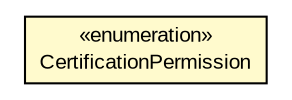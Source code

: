 #!/usr/local/bin/dot
#
# Class diagram 
# Generated by UMLGraph version R5_6-24-gf6e263 (http://www.umlgraph.org/)
#

digraph G {
	edge [fontname="arial",fontsize=10,labelfontname="arial",labelfontsize=10];
	node [fontname="arial",fontsize=10,shape=plaintext];
	nodesep=0.25;
	ranksep=0.5;
	// eu.europa.esig.dss.pades.CertificationPermission
	c252209 [label=<<table title="eu.europa.esig.dss.pades.CertificationPermission" border="0" cellborder="1" cellspacing="0" cellpadding="2" port="p" bgcolor="lemonChiffon" href="./CertificationPermission.html">
		<tr><td><table border="0" cellspacing="0" cellpadding="1">
<tr><td align="center" balign="center"> &#171;enumeration&#187; </td></tr>
<tr><td align="center" balign="center"> CertificationPermission </td></tr>
		</table></td></tr>
		</table>>, URL="./CertificationPermission.html", fontname="arial", fontcolor="black", fontsize=10.0];
}

